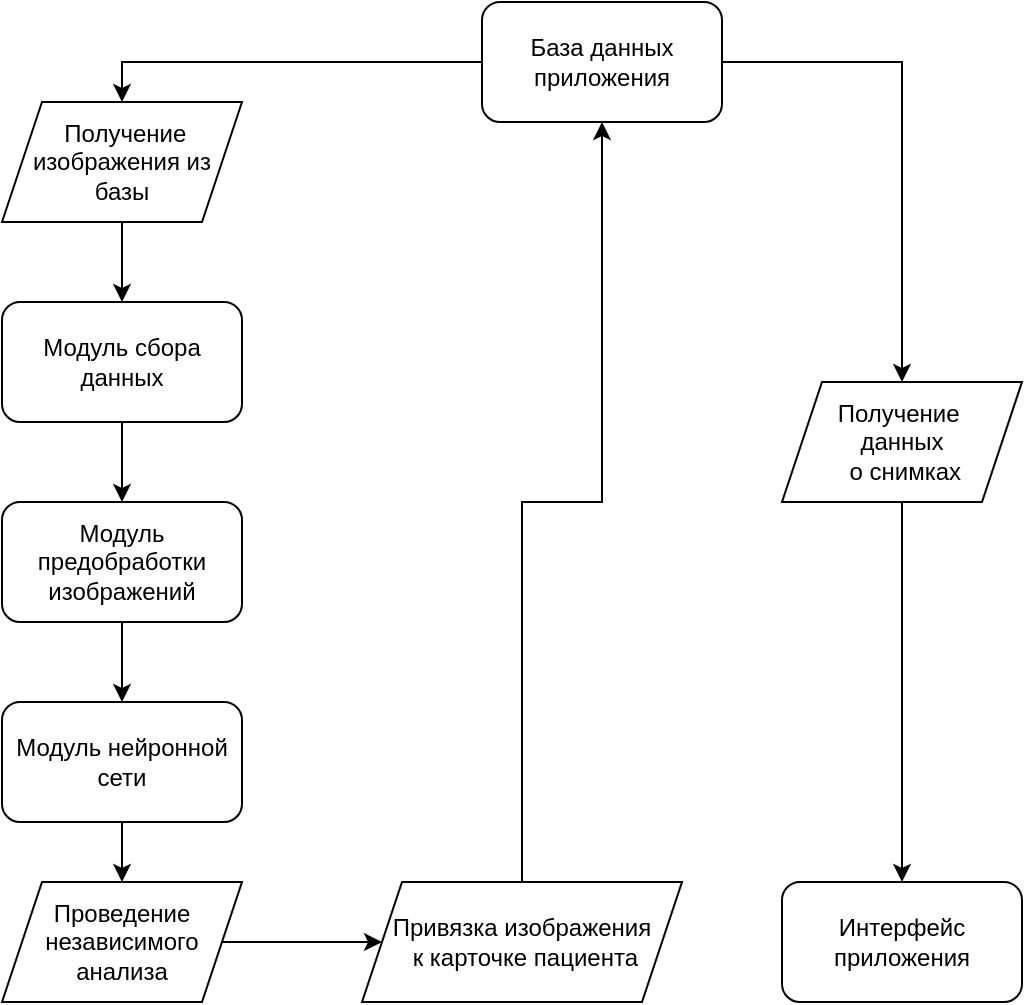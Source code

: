 <mxfile version="27.2.0">
  <diagram id="C5RBs43oDa-KdzZeNtuy" name="Page-1">
    <mxGraphModel dx="2018" dy="1112" grid="1" gridSize="10" guides="1" tooltips="1" connect="1" arrows="1" fold="1" page="1" pageScale="1" pageWidth="1169" pageHeight="827" math="0" shadow="0">
      <root>
        <mxCell id="WIyWlLk6GJQsqaUBKTNV-0" />
        <mxCell id="WIyWlLk6GJQsqaUBKTNV-1" parent="WIyWlLk6GJQsqaUBKTNV-0" />
        <mxCell id="Ysa2_xZ3Z4_A4Y0gmVtY-5" value="" style="edgeStyle=orthogonalEdgeStyle;rounded=0;orthogonalLoop=1;jettySize=auto;html=1;" edge="1" parent="WIyWlLk6GJQsqaUBKTNV-1" source="Ag6YE-x-BtzYVNvtRxZw-0" target="Ag6YE-x-BtzYVNvtRxZw-1">
          <mxGeometry relative="1" as="geometry" />
        </mxCell>
        <mxCell id="Ag6YE-x-BtzYVNvtRxZw-0" value="Модуль сбора данных" style="rounded=1;whiteSpace=wrap;html=1;" parent="WIyWlLk6GJQsqaUBKTNV-1" vertex="1">
          <mxGeometry x="280" y="190" width="120" height="60" as="geometry" />
        </mxCell>
        <mxCell id="Ysa2_xZ3Z4_A4Y0gmVtY-6" value="" style="edgeStyle=orthogonalEdgeStyle;rounded=0;orthogonalLoop=1;jettySize=auto;html=1;" edge="1" parent="WIyWlLk6GJQsqaUBKTNV-1" source="Ag6YE-x-BtzYVNvtRxZw-1" target="Ag6YE-x-BtzYVNvtRxZw-2">
          <mxGeometry relative="1" as="geometry" />
        </mxCell>
        <mxCell id="Ag6YE-x-BtzYVNvtRxZw-1" value="Модуль предобработки изображений" style="rounded=1;whiteSpace=wrap;html=1;" parent="WIyWlLk6GJQsqaUBKTNV-1" vertex="1">
          <mxGeometry x="280" y="290" width="120" height="60" as="geometry" />
        </mxCell>
        <mxCell id="Ysa2_xZ3Z4_A4Y0gmVtY-14" value="" style="edgeStyle=orthogonalEdgeStyle;rounded=0;orthogonalLoop=1;jettySize=auto;html=1;" edge="1" parent="WIyWlLk6GJQsqaUBKTNV-1" source="Ag6YE-x-BtzYVNvtRxZw-2" target="Ysa2_xZ3Z4_A4Y0gmVtY-10">
          <mxGeometry relative="1" as="geometry" />
        </mxCell>
        <mxCell id="Ag6YE-x-BtzYVNvtRxZw-2" value="Модуль нейронной сети" style="rounded=1;whiteSpace=wrap;html=1;" parent="WIyWlLk6GJQsqaUBKTNV-1" vertex="1">
          <mxGeometry x="280" y="390" width="120" height="60" as="geometry" />
        </mxCell>
        <mxCell id="Ysa2_xZ3Z4_A4Y0gmVtY-3" style="edgeStyle=orthogonalEdgeStyle;rounded=0;orthogonalLoop=1;jettySize=auto;html=1;entryX=0.5;entryY=0;entryDx=0;entryDy=0;" edge="1" parent="WIyWlLk6GJQsqaUBKTNV-1" source="Ysa2_xZ3Z4_A4Y0gmVtY-0" target="Ysa2_xZ3Z4_A4Y0gmVtY-2">
          <mxGeometry relative="1" as="geometry" />
        </mxCell>
        <mxCell id="Ysa2_xZ3Z4_A4Y0gmVtY-8" style="edgeStyle=orthogonalEdgeStyle;rounded=0;orthogonalLoop=1;jettySize=auto;html=1;entryX=0.5;entryY=0;entryDx=0;entryDy=0;" edge="1" parent="WIyWlLk6GJQsqaUBKTNV-1" source="Ysa2_xZ3Z4_A4Y0gmVtY-0" target="Ysa2_xZ3Z4_A4Y0gmVtY-7">
          <mxGeometry relative="1" as="geometry" />
        </mxCell>
        <mxCell id="Ysa2_xZ3Z4_A4Y0gmVtY-0" value="База данных приложения" style="rounded=1;whiteSpace=wrap;html=1;" vertex="1" parent="WIyWlLk6GJQsqaUBKTNV-1">
          <mxGeometry x="520" y="40" width="120" height="60" as="geometry" />
        </mxCell>
        <mxCell id="Ysa2_xZ3Z4_A4Y0gmVtY-1" value="Интерфейс приложения" style="rounded=1;whiteSpace=wrap;html=1;" vertex="1" parent="WIyWlLk6GJQsqaUBKTNV-1">
          <mxGeometry x="670" y="480" width="120" height="60" as="geometry" />
        </mxCell>
        <mxCell id="Ysa2_xZ3Z4_A4Y0gmVtY-4" value="" style="edgeStyle=orthogonalEdgeStyle;rounded=0;orthogonalLoop=1;jettySize=auto;html=1;" edge="1" parent="WIyWlLk6GJQsqaUBKTNV-1" source="Ysa2_xZ3Z4_A4Y0gmVtY-2" target="Ag6YE-x-BtzYVNvtRxZw-0">
          <mxGeometry relative="1" as="geometry" />
        </mxCell>
        <mxCell id="Ysa2_xZ3Z4_A4Y0gmVtY-2" value="&amp;nbsp;Получение изображения из базы" style="shape=parallelogram;perimeter=parallelogramPerimeter;whiteSpace=wrap;html=1;fixedSize=1;" vertex="1" parent="WIyWlLk6GJQsqaUBKTNV-1">
          <mxGeometry x="280" y="90" width="120" height="60" as="geometry" />
        </mxCell>
        <mxCell id="Ysa2_xZ3Z4_A4Y0gmVtY-9" style="edgeStyle=orthogonalEdgeStyle;rounded=0;orthogonalLoop=1;jettySize=auto;html=1;" edge="1" parent="WIyWlLk6GJQsqaUBKTNV-1" source="Ysa2_xZ3Z4_A4Y0gmVtY-7" target="Ysa2_xZ3Z4_A4Y0gmVtY-1">
          <mxGeometry relative="1" as="geometry" />
        </mxCell>
        <mxCell id="Ysa2_xZ3Z4_A4Y0gmVtY-7" value="&lt;div&gt;Получение&amp;nbsp;&lt;/div&gt;&lt;div&gt;данных&lt;/div&gt;&lt;div&gt;&amp;nbsp;о снимках&lt;/div&gt;" style="shape=parallelogram;perimeter=parallelogramPerimeter;whiteSpace=wrap;html=1;fixedSize=1;" vertex="1" parent="WIyWlLk6GJQsqaUBKTNV-1">
          <mxGeometry x="670" y="230" width="120" height="60" as="geometry" />
        </mxCell>
        <mxCell id="Ysa2_xZ3Z4_A4Y0gmVtY-12" value="" style="edgeStyle=orthogonalEdgeStyle;rounded=0;orthogonalLoop=1;jettySize=auto;html=1;" edge="1" parent="WIyWlLk6GJQsqaUBKTNV-1" source="Ysa2_xZ3Z4_A4Y0gmVtY-10" target="Ysa2_xZ3Z4_A4Y0gmVtY-11">
          <mxGeometry relative="1" as="geometry" />
        </mxCell>
        <mxCell id="Ysa2_xZ3Z4_A4Y0gmVtY-10" value="Проведение независимого анализа" style="shape=parallelogram;perimeter=parallelogramPerimeter;whiteSpace=wrap;html=1;fixedSize=1;" vertex="1" parent="WIyWlLk6GJQsqaUBKTNV-1">
          <mxGeometry x="280" y="480" width="120" height="60" as="geometry" />
        </mxCell>
        <mxCell id="Ysa2_xZ3Z4_A4Y0gmVtY-15" style="edgeStyle=orthogonalEdgeStyle;rounded=0;orthogonalLoop=1;jettySize=auto;html=1;entryX=0.5;entryY=1;entryDx=0;entryDy=0;" edge="1" parent="WIyWlLk6GJQsqaUBKTNV-1" source="Ysa2_xZ3Z4_A4Y0gmVtY-11" target="Ysa2_xZ3Z4_A4Y0gmVtY-0">
          <mxGeometry relative="1" as="geometry" />
        </mxCell>
        <mxCell id="Ysa2_xZ3Z4_A4Y0gmVtY-11" value="Привязка изображения&lt;div&gt;&amp;nbsp;к карточке пациента&lt;/div&gt;" style="shape=parallelogram;perimeter=parallelogramPerimeter;whiteSpace=wrap;html=1;fixedSize=1;" vertex="1" parent="WIyWlLk6GJQsqaUBKTNV-1">
          <mxGeometry x="460" y="480" width="160" height="60" as="geometry" />
        </mxCell>
      </root>
    </mxGraphModel>
  </diagram>
</mxfile>
